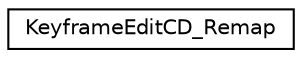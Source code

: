 digraph G
{
  edge [fontname="Helvetica",fontsize="10",labelfontname="Helvetica",labelfontsize="10"];
  node [fontname="Helvetica",fontsize="10",shape=record];
  rankdir=LR;
  Node1 [label="KeyframeEditCD_Remap",height=0.2,width=0.4,color="black", fillcolor="white", style="filled",URL="$df/d12/structKeyframeEditCD__Remap.html"];
}
